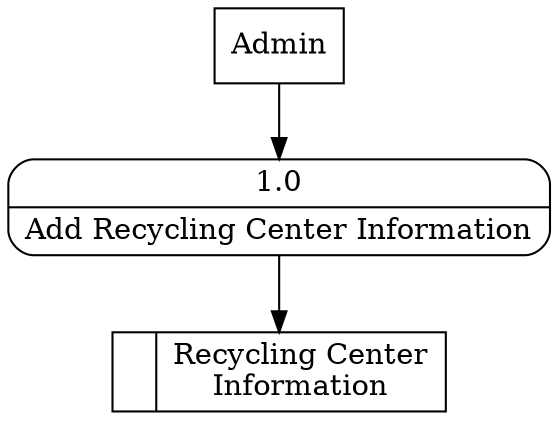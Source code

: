 digraph dfd2{ 
node[shape=record]
200 [label="<f0>  |<f1> Recycling Center\nInformation " ];
201 [label="Admin" shape=box];
202 [label="{<f0> 1.0|<f1> Add Recycling Center Information }" shape=Mrecord];
201 -> 202
202 -> 200
}